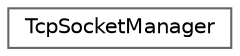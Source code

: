 digraph "Graphical Class Hierarchy"
{
 // LATEX_PDF_SIZE
  bgcolor="transparent";
  edge [fontname=Helvetica,fontsize=10,labelfontname=Helvetica,labelfontsize=10];
  node [fontname=Helvetica,fontsize=10,shape=box,height=0.2,width=0.4];
  rankdir="LR";
  Node0 [id="Node000000",label="TcpSocketManager",height=0.2,width=0.4,color="grey40", fillcolor="white", style="filled",URL="$classTcpSocketManager.html",tooltip=" "];
}

